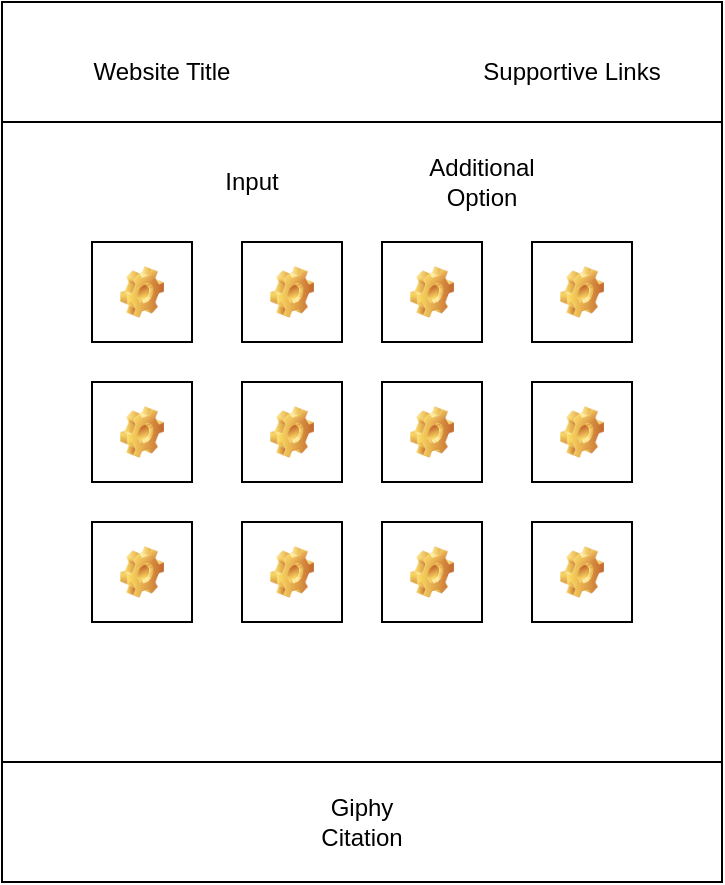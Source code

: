 <mxfile version="13.3.9" type="device"><diagram id="yyhbDyGEG8xa-VUA4g6o" name="Page-1"><mxGraphModel dx="868" dy="433" grid="1" gridSize="10" guides="1" tooltips="1" connect="1" arrows="1" fold="1" page="1" pageScale="1" pageWidth="850" pageHeight="1100" math="0" shadow="0"><root><mxCell id="0"/><mxCell id="1" parent="0"/><mxCell id="kSXZqalfWK9yHRIlCPAR-2" value="" style="rounded=0;whiteSpace=wrap;html=1;" parent="1" vertex="1"><mxGeometry x="280" width="360" height="440" as="geometry"/></mxCell><mxCell id="kSXZqalfWK9yHRIlCPAR-3" value="" style="rounded=0;whiteSpace=wrap;html=1;" parent="1" vertex="1"><mxGeometry x="280" width="360" height="60" as="geometry"/></mxCell><mxCell id="kSXZqalfWK9yHRIlCPAR-4" value="Website Title" style="text;html=1;strokeColor=none;fillColor=none;align=center;verticalAlign=middle;whiteSpace=wrap;rounded=0;" parent="1" vertex="1"><mxGeometry x="320" y="20" width="80" height="30" as="geometry"/></mxCell><mxCell id="kSXZqalfWK9yHRIlCPAR-5" value="Supportive Links" style="text;html=1;strokeColor=none;fillColor=none;align=center;verticalAlign=middle;whiteSpace=wrap;rounded=0;" parent="1" vertex="1"><mxGeometry x="510" y="25" width="110" height="20" as="geometry"/></mxCell><mxCell id="kSXZqalfWK9yHRIlCPAR-6" value="" style="rounded=0;whiteSpace=wrap;html=1;" parent="1" vertex="1"><mxGeometry x="280" y="380" width="360" height="60" as="geometry"/></mxCell><mxCell id="kSXZqalfWK9yHRIlCPAR-7" value="Giphy Citation" style="text;html=1;strokeColor=none;fillColor=none;align=center;verticalAlign=middle;whiteSpace=wrap;rounded=0;" parent="1" vertex="1"><mxGeometry x="440" y="400" width="40" height="20" as="geometry"/></mxCell><mxCell id="kSXZqalfWK9yHRIlCPAR-9" value="" style="whiteSpace=wrap;html=1;aspect=fixed;" parent="1" vertex="1"><mxGeometry x="325" y="120" width="50" height="50" as="geometry"/></mxCell><mxCell id="kSXZqalfWK9yHRIlCPAR-10" value="" style="whiteSpace=wrap;html=1;aspect=fixed;" parent="1" vertex="1"><mxGeometry x="400" y="120" width="50" height="50" as="geometry"/></mxCell><mxCell id="kSXZqalfWK9yHRIlCPAR-11" value="" style="whiteSpace=wrap;html=1;aspect=fixed;" parent="1" vertex="1"><mxGeometry x="470" y="120" width="50" height="50" as="geometry"/></mxCell><mxCell id="kSXZqalfWK9yHRIlCPAR-12" value="" style="whiteSpace=wrap;html=1;aspect=fixed;" parent="1" vertex="1"><mxGeometry x="545" y="120" width="50" height="50" as="geometry"/></mxCell><mxCell id="kSXZqalfWK9yHRIlCPAR-13" value="" style="whiteSpace=wrap;html=1;aspect=fixed;" parent="1" vertex="1"><mxGeometry x="325" y="190" width="50" height="50" as="geometry"/></mxCell><mxCell id="kSXZqalfWK9yHRIlCPAR-14" value="" style="whiteSpace=wrap;html=1;aspect=fixed;" parent="1" vertex="1"><mxGeometry x="400" y="190" width="50" height="50" as="geometry"/></mxCell><mxCell id="kSXZqalfWK9yHRIlCPAR-15" value="" style="whiteSpace=wrap;html=1;aspect=fixed;" parent="1" vertex="1"><mxGeometry x="470" y="190" width="50" height="50" as="geometry"/></mxCell><mxCell id="kSXZqalfWK9yHRIlCPAR-16" value="" style="whiteSpace=wrap;html=1;aspect=fixed;" parent="1" vertex="1"><mxGeometry x="545" y="190" width="50" height="50" as="geometry"/></mxCell><mxCell id="kSXZqalfWK9yHRIlCPAR-17" value="" style="whiteSpace=wrap;html=1;aspect=fixed;" parent="1" vertex="1"><mxGeometry x="325" y="260" width="50" height="50" as="geometry"/></mxCell><mxCell id="kSXZqalfWK9yHRIlCPAR-18" value="" style="whiteSpace=wrap;html=1;aspect=fixed;" parent="1" vertex="1"><mxGeometry x="400" y="260" width="50" height="50" as="geometry"/></mxCell><mxCell id="kSXZqalfWK9yHRIlCPAR-19" value="" style="whiteSpace=wrap;html=1;aspect=fixed;" parent="1" vertex="1"><mxGeometry x="470" y="260" width="50" height="50" as="geometry"/></mxCell><mxCell id="kSXZqalfWK9yHRIlCPAR-20" value="" style="whiteSpace=wrap;html=1;aspect=fixed;" parent="1" vertex="1"><mxGeometry x="545" y="260" width="50" height="50" as="geometry"/></mxCell><mxCell id="kSXZqalfWK9yHRIlCPAR-21" value="Input" style="text;html=1;strokeColor=none;fillColor=none;align=center;verticalAlign=middle;whiteSpace=wrap;rounded=0;" parent="1" vertex="1"><mxGeometry x="385" y="80" width="40" height="20" as="geometry"/></mxCell><mxCell id="kSXZqalfWK9yHRIlCPAR-22" value="Additional Option" style="text;html=1;strokeColor=none;fillColor=none;align=center;verticalAlign=middle;whiteSpace=wrap;rounded=0;" parent="1" vertex="1"><mxGeometry x="500" y="80" width="40" height="20" as="geometry"/></mxCell><mxCell id="7UpZrHUeAknsHhfrc1ED-1" value="" style="shape=image;html=1;verticalLabelPosition=bottom;verticalAlign=top;imageAspect=1;aspect=fixed;image=img/clipart/Gear_128x128.png" vertex="1" parent="1"><mxGeometry x="339" y="132.09" width="22" height="25.81" as="geometry"/></mxCell><mxCell id="7UpZrHUeAknsHhfrc1ED-2" value="" style="shape=image;html=1;verticalLabelPosition=bottom;verticalAlign=top;imageAspect=1;aspect=fixed;image=img/clipart/Gear_128x128.png" vertex="1" parent="1"><mxGeometry x="414" y="132.09" width="22" height="25.81" as="geometry"/></mxCell><mxCell id="7UpZrHUeAknsHhfrc1ED-3" value="" style="shape=image;html=1;verticalLabelPosition=bottom;verticalAlign=top;imageAspect=1;aspect=fixed;image=img/clipart/Gear_128x128.png" vertex="1" parent="1"><mxGeometry x="484" y="132.09" width="22" height="25.81" as="geometry"/></mxCell><mxCell id="7UpZrHUeAknsHhfrc1ED-4" value="" style="shape=image;html=1;verticalLabelPosition=bottom;verticalAlign=top;imageAspect=1;aspect=fixed;image=img/clipart/Gear_128x128.png" vertex="1" parent="1"><mxGeometry x="559" y="132.09" width="22" height="25.81" as="geometry"/></mxCell><mxCell id="7UpZrHUeAknsHhfrc1ED-6" value="" style="shape=image;html=1;verticalLabelPosition=bottom;verticalAlign=top;imageAspect=1;aspect=fixed;image=img/clipart/Gear_128x128.png" vertex="1" parent="1"><mxGeometry x="339" y="202.09" width="22" height="25.81" as="geometry"/></mxCell><mxCell id="7UpZrHUeAknsHhfrc1ED-7" value="" style="shape=image;html=1;verticalLabelPosition=bottom;verticalAlign=top;imageAspect=1;aspect=fixed;image=img/clipart/Gear_128x128.png" vertex="1" parent="1"><mxGeometry x="414" y="202.09" width="22" height="25.81" as="geometry"/></mxCell><mxCell id="7UpZrHUeAknsHhfrc1ED-8" value="" style="shape=image;html=1;verticalLabelPosition=bottom;verticalAlign=top;imageAspect=1;aspect=fixed;image=img/clipart/Gear_128x128.png" vertex="1" parent="1"><mxGeometry x="484" y="202.09" width="22" height="25.81" as="geometry"/></mxCell><mxCell id="7UpZrHUeAknsHhfrc1ED-9" value="" style="shape=image;html=1;verticalLabelPosition=bottom;verticalAlign=top;imageAspect=1;aspect=fixed;image=img/clipart/Gear_128x128.png" vertex="1" parent="1"><mxGeometry x="559" y="202.09" width="22" height="25.81" as="geometry"/></mxCell><mxCell id="7UpZrHUeAknsHhfrc1ED-10" value="" style="shape=image;html=1;verticalLabelPosition=bottom;verticalAlign=top;imageAspect=1;aspect=fixed;image=img/clipart/Gear_128x128.png" vertex="1" parent="1"><mxGeometry x="559" y="272.1" width="22" height="25.81" as="geometry"/></mxCell><mxCell id="7UpZrHUeAknsHhfrc1ED-11" value="" style="shape=image;html=1;verticalLabelPosition=bottom;verticalAlign=top;imageAspect=1;aspect=fixed;image=img/clipart/Gear_128x128.png" vertex="1" parent="1"><mxGeometry x="414" y="272.1" width="22" height="25.81" as="geometry"/></mxCell><mxCell id="7UpZrHUeAknsHhfrc1ED-12" value="" style="shape=image;html=1;verticalLabelPosition=bottom;verticalAlign=top;imageAspect=1;aspect=fixed;image=img/clipart/Gear_128x128.png" vertex="1" parent="1"><mxGeometry x="339" y="272.09" width="22" height="25.81" as="geometry"/></mxCell><mxCell id="7UpZrHUeAknsHhfrc1ED-13" value="" style="shape=image;html=1;verticalLabelPosition=bottom;verticalAlign=top;imageAspect=1;aspect=fixed;image=img/clipart/Gear_128x128.png" vertex="1" parent="1"><mxGeometry x="484" y="272.1" width="22" height="25.81" as="geometry"/></mxCell></root></mxGraphModel></diagram></mxfile>